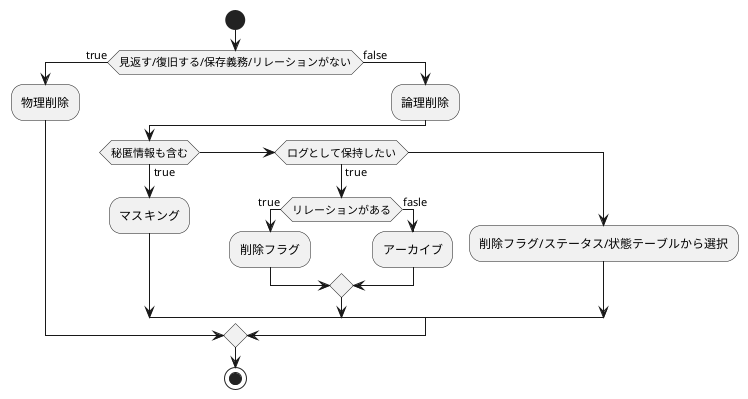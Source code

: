 @startuml
start
if (見返す/復旧する/保存義務/リレーションがない) then (true)
  :物理削除;
else (false)
  :論理削除;
  if (秘匿情報も含む) then (true)
    :マスキング;
  elseif (ログとして保持したい) then (true)
    if (リレーションがある) then (true)
      :削除フラグ;
    else (fasle)
      :アーカイブ;
    endif
  else
    :削除フラグ/ステータス/状態テーブルから選択;
  endif
endif
stop
@enduml
